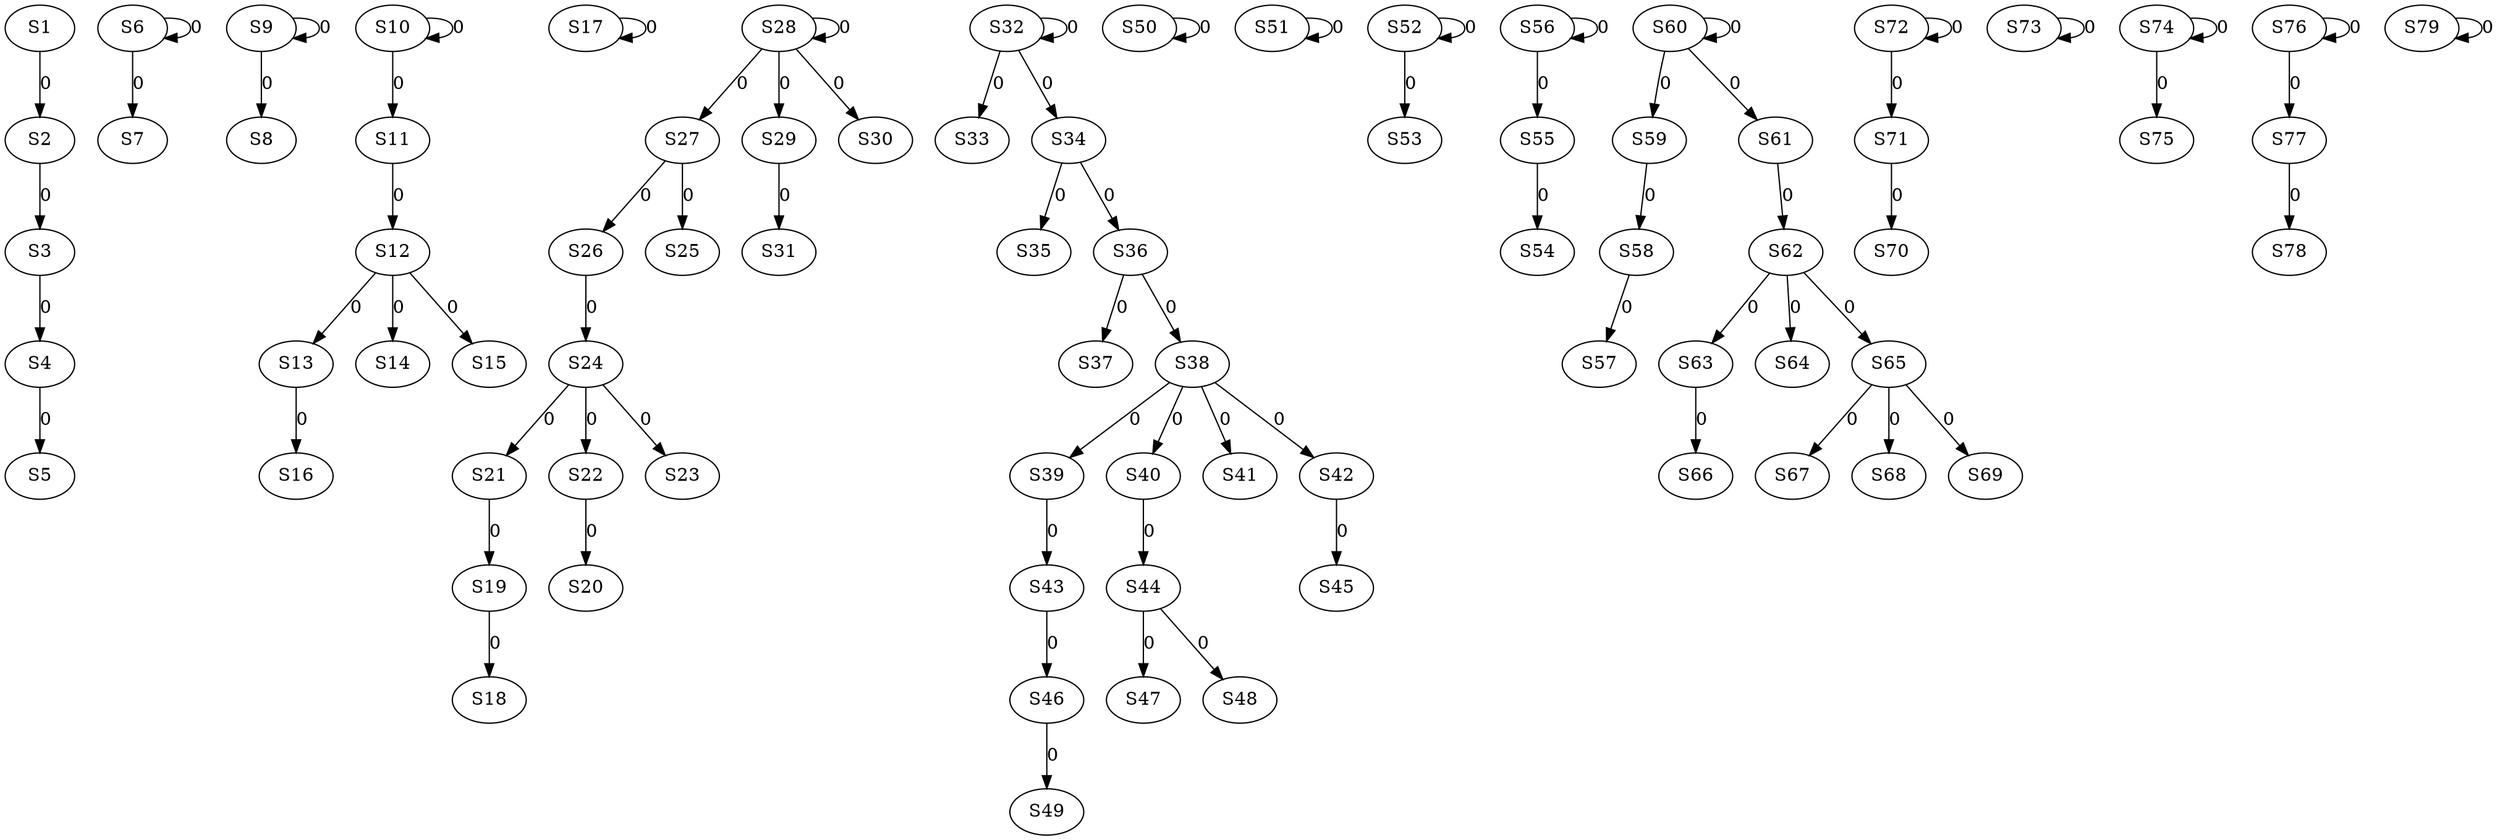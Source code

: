 strict digraph {
	S1 -> S2 [ label = 0 ];
	S2 -> S3 [ label = 0 ];
	S3 -> S4 [ label = 0 ];
	S4 -> S5 [ label = 0 ];
	S6 -> S6 [ label = 0 ];
	S6 -> S7 [ label = 0 ];
	S9 -> S8 [ label = 0 ];
	S9 -> S9 [ label = 0 ];
	S10 -> S10 [ label = 0 ];
	S10 -> S11 [ label = 0 ];
	S11 -> S12 [ label = 0 ];
	S12 -> S13 [ label = 0 ];
	S12 -> S14 [ label = 0 ];
	S12 -> S15 [ label = 0 ];
	S13 -> S16 [ label = 0 ];
	S17 -> S17 [ label = 0 ];
	S19 -> S18 [ label = 0 ];
	S21 -> S19 [ label = 0 ];
	S22 -> S20 [ label = 0 ];
	S24 -> S21 [ label = 0 ];
	S24 -> S22 [ label = 0 ];
	S24 -> S23 [ label = 0 ];
	S26 -> S24 [ label = 0 ];
	S27 -> S25 [ label = 0 ];
	S27 -> S26 [ label = 0 ];
	S28 -> S27 [ label = 0 ];
	S28 -> S28 [ label = 0 ];
	S28 -> S29 [ label = 0 ];
	S28 -> S30 [ label = 0 ];
	S29 -> S31 [ label = 0 ];
	S32 -> S32 [ label = 0 ];
	S32 -> S33 [ label = 0 ];
	S32 -> S34 [ label = 0 ];
	S34 -> S35 [ label = 0 ];
	S34 -> S36 [ label = 0 ];
	S36 -> S37 [ label = 0 ];
	S36 -> S38 [ label = 0 ];
	S38 -> S39 [ label = 0 ];
	S38 -> S40 [ label = 0 ];
	S38 -> S41 [ label = 0 ];
	S38 -> S42 [ label = 0 ];
	S39 -> S43 [ label = 0 ];
	S40 -> S44 [ label = 0 ];
	S42 -> S45 [ label = 0 ];
	S43 -> S46 [ label = 0 ];
	S44 -> S47 [ label = 0 ];
	S44 -> S48 [ label = 0 ];
	S46 -> S49 [ label = 0 ];
	S50 -> S50 [ label = 0 ];
	S51 -> S51 [ label = 0 ];
	S52 -> S52 [ label = 0 ];
	S52 -> S53 [ label = 0 ];
	S55 -> S54 [ label = 0 ];
	S56 -> S55 [ label = 0 ];
	S56 -> S56 [ label = 0 ];
	S58 -> S57 [ label = 0 ];
	S59 -> S58 [ label = 0 ];
	S60 -> S59 [ label = 0 ];
	S60 -> S60 [ label = 0 ];
	S60 -> S61 [ label = 0 ];
	S61 -> S62 [ label = 0 ];
	S62 -> S63 [ label = 0 ];
	S62 -> S64 [ label = 0 ];
	S62 -> S65 [ label = 0 ];
	S63 -> S66 [ label = 0 ];
	S65 -> S67 [ label = 0 ];
	S65 -> S68 [ label = 0 ];
	S65 -> S69 [ label = 0 ];
	S71 -> S70 [ label = 0 ];
	S72 -> S71 [ label = 0 ];
	S72 -> S72 [ label = 0 ];
	S73 -> S73 [ label = 0 ];
	S74 -> S74 [ label = 0 ];
	S74 -> S75 [ label = 0 ];
	S76 -> S76 [ label = 0 ];
	S76 -> S77 [ label = 0 ];
	S77 -> S78 [ label = 0 ];
	S79 -> S79 [ label = 0 ];
}
